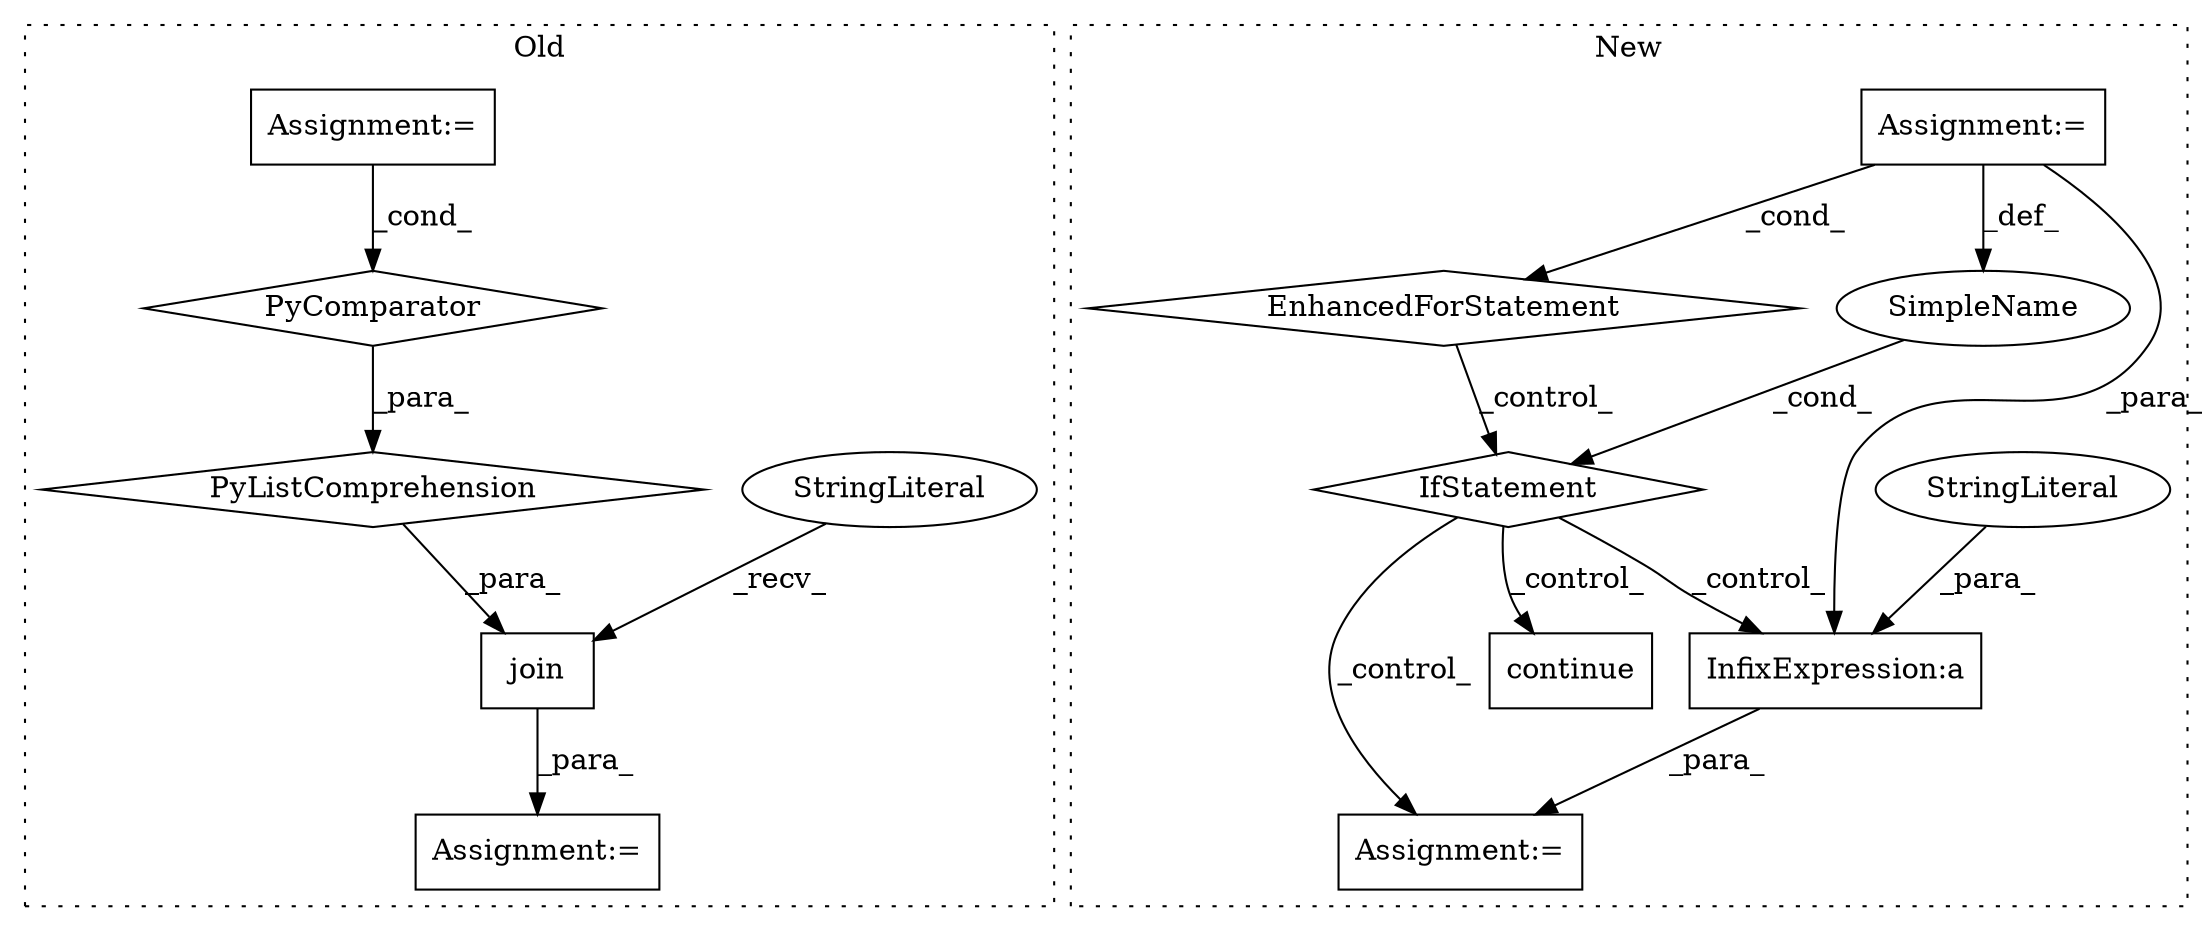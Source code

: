 digraph G {
subgraph cluster0 {
1 [label="join" a="32" s="6188,6368" l="22,-5" shape="box"];
6 [label="StringLiteral" a="45" s="6182" l="5" shape="ellipse"];
8 [label="Assignment:=" a="7" s="6180" l="2" shape="box"];
10 [label="PyListComprehension" a="109" s="5978" l="157" shape="diamond"];
12 [label="PyComparator" a="113" s="6086" l="30" shape="diamond"];
14 [label="Assignment:=" a="7" s="6086" l="30" shape="box"];
label = "Old";
style="dotted";
}
subgraph cluster1 {
2 [label="continue" a="18" s="7213" l="9" shape="box"];
3 [label="IfStatement" a="25" s="7153,7197" l="4,2" shape="diamond"];
4 [label="SimpleName" a="42" s="" l="" shape="ellipse"];
5 [label="Assignment:=" a="7" s="7053,7139" l="61,2" shape="box"];
7 [label="EnhancedForStatement" a="70" s="7053,7139" l="61,2" shape="diamond"];
9 [label="InfixExpression:a" a="27" s="7512" l="3" shape="box"];
11 [label="StringLiteral" a="45" s="7503" l="9" shape="ellipse"];
13 [label="Assignment:=" a="7" s="7500" l="2" shape="box"];
label = "New";
style="dotted";
}
1 -> 8 [label="_para_"];
3 -> 2 [label="_control_"];
3 -> 9 [label="_control_"];
3 -> 13 [label="_control_"];
4 -> 3 [label="_cond_"];
5 -> 7 [label="_cond_"];
5 -> 4 [label="_def_"];
5 -> 9 [label="_para_"];
6 -> 1 [label="_recv_"];
7 -> 3 [label="_control_"];
9 -> 13 [label="_para_"];
10 -> 1 [label="_para_"];
11 -> 9 [label="_para_"];
12 -> 10 [label="_para_"];
14 -> 12 [label="_cond_"];
}
